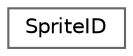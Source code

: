 digraph "Graphical Class Hierarchy"
{
 // LATEX_PDF_SIZE
  bgcolor="transparent";
  edge [fontname=Helvetica,fontsize=10,labelfontname=Helvetica,labelfontsize=10];
  node [fontname=Helvetica,fontsize=10,shape=box,height=0.2,width=0.4];
  rankdir="LR";
  Node0 [label="SpriteID",height=0.2,width=0.4,color="grey40", fillcolor="white", style="filled",URL="$struct_sprite_i_d.html",tooltip="The spriteID component."];
}
